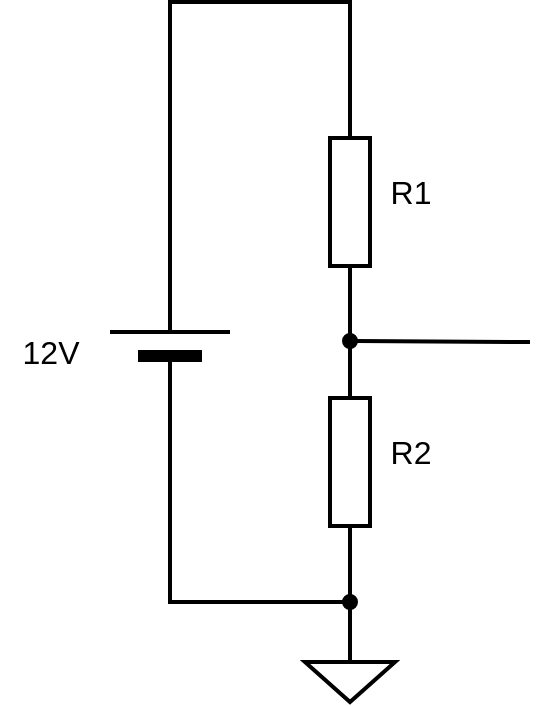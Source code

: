 <mxfile version="20.4.0" type="github"><diagram id="6Ip1teYut_m38_0-M4nT" name="Page-1"><mxGraphModel dx="1038" dy="489" grid="1" gridSize="10" guides="1" tooltips="1" connect="1" arrows="0" fold="1" page="1" pageScale="1" pageWidth="827" pageHeight="1169" math="0" shadow="0"><root><mxCell id="0"/><mxCell id="1" parent="0"/><mxCell id="g6yQdwAJG3hTJkIJJaKA-9" style="edgeStyle=orthogonalEdgeStyle;rounded=0;orthogonalLoop=1;jettySize=auto;html=1;exitX=1;exitY=0.5;exitDx=0;exitDy=0;exitPerimeter=0;entryX=0;entryY=0.5;entryDx=0;entryDy=0;entryPerimeter=0;strokeColor=#000000;strokeWidth=2;endArrow=none;endFill=0;" edge="1" parent="1" source="g6yQdwAJG3hTJkIJJaKA-1" target="g6yQdwAJG3hTJkIJJaKA-2"><mxGeometry relative="1" as="geometry"/></mxCell><mxCell id="g6yQdwAJG3hTJkIJJaKA-1" value="" style="pointerEvents=1;verticalLabelPosition=bottom;shadow=0;dashed=0;align=center;html=1;verticalAlign=top;shape=mxgraph.electrical.resistors.resistor_1;rotation=90;strokeColor=#000000;strokeWidth=2;" vertex="1" parent="1"><mxGeometry x="300" y="160" width="100" height="20" as="geometry"/></mxCell><mxCell id="g6yQdwAJG3hTJkIJJaKA-10" style="edgeStyle=orthogonalEdgeStyle;rounded=0;orthogonalLoop=1;jettySize=auto;html=1;exitX=1;exitY=0.5;exitDx=0;exitDy=0;exitPerimeter=0;entryX=0;entryY=0.5;entryDx=0;entryDy=0;entryPerimeter=0;strokeColor=#000000;strokeWidth=2;endArrow=none;endFill=0;" edge="1" parent="1" source="g6yQdwAJG3hTJkIJJaKA-2" target="g6yQdwAJG3hTJkIJJaKA-7"><mxGeometry relative="1" as="geometry"/></mxCell><mxCell id="g6yQdwAJG3hTJkIJJaKA-2" value="" style="pointerEvents=1;verticalLabelPosition=bottom;shadow=0;dashed=0;align=center;html=1;verticalAlign=top;shape=mxgraph.electrical.resistors.resistor_1;rotation=90;strokeWidth=2;" vertex="1" parent="1"><mxGeometry x="300" y="290" width="100" height="20" as="geometry"/></mxCell><mxCell id="g6yQdwAJG3hTJkIJJaKA-8" style="edgeStyle=orthogonalEdgeStyle;rounded=0;orthogonalLoop=1;jettySize=auto;html=1;exitX=1;exitY=0.5;exitDx=0;exitDy=0;exitPerimeter=0;entryX=0;entryY=0.5;entryDx=0;entryDy=0;entryPerimeter=0;strokeColor=#000000;strokeWidth=2;endArrow=none;endFill=0;" edge="1" parent="1" source="g6yQdwAJG3hTJkIJJaKA-7" target="g6yQdwAJG3hTJkIJJaKA-1"><mxGeometry relative="1" as="geometry"><Array as="points"><mxPoint x="260" y="70"/><mxPoint x="350" y="70"/></Array></mxGeometry></mxCell><mxCell id="g6yQdwAJG3hTJkIJJaKA-7" value="" style="verticalLabelPosition=bottom;shadow=0;dashed=0;align=center;fillColor=strokeColor;html=1;verticalAlign=top;strokeWidth=2;shape=mxgraph.electrical.miscellaneous.monocell_battery;strokeColor=#000000;rotation=-90;" vertex="1" parent="1"><mxGeometry x="210" y="210" width="100" height="60" as="geometry"/></mxCell><mxCell id="g6yQdwAJG3hTJkIJJaKA-12" style="edgeStyle=orthogonalEdgeStyle;rounded=0;orthogonalLoop=1;jettySize=auto;html=1;exitX=0.5;exitY=0;exitDx=0;exitDy=0;exitPerimeter=0;strokeColor=#000000;strokeWidth=2;endArrow=oval;endFill=1;" edge="1" parent="1" source="g6yQdwAJG3hTJkIJJaKA-11"><mxGeometry relative="1" as="geometry"><mxPoint x="350" y="370" as="targetPoint"/></mxGeometry></mxCell><mxCell id="g6yQdwAJG3hTJkIJJaKA-11" value="" style="pointerEvents=1;verticalLabelPosition=bottom;shadow=0;dashed=0;align=center;html=1;verticalAlign=top;shape=mxgraph.electrical.signal_sources.signal_ground;strokeColor=#000000;strokeWidth=2;" vertex="1" parent="1"><mxGeometry x="327.5" y="390" width="45" height="30" as="geometry"/></mxCell><mxCell id="g6yQdwAJG3hTJkIJJaKA-13" value="" style="edgeStyle=none;orthogonalLoop=1;jettySize=auto;html=1;rounded=0;strokeColor=#000000;strokeWidth=2;endArrow=oval;endFill=1;" edge="1" parent="1"><mxGeometry width="80" relative="1" as="geometry"><mxPoint x="440" y="240" as="sourcePoint"/><mxPoint x="350" y="239.5" as="targetPoint"/><Array as="points"/></mxGeometry></mxCell><mxCell id="g6yQdwAJG3hTJkIJJaKA-14" value="&lt;font style=&quot;font-size: 16px;&quot;&gt;R2&lt;/font&gt;" style="text;html=1;resizable=0;autosize=1;align=center;verticalAlign=middle;points=[];fillColor=none;strokeColor=none;rounded=0;strokeWidth=2;" vertex="1" parent="1"><mxGeometry x="360" y="280" width="40" height="30" as="geometry"/></mxCell><mxCell id="g6yQdwAJG3hTJkIJJaKA-15" value="&lt;font style=&quot;font-size: 16px;&quot;&gt;R1&lt;/font&gt;" style="text;html=1;resizable=0;autosize=1;align=center;verticalAlign=middle;points=[];fillColor=none;strokeColor=none;rounded=0;strokeWidth=2;" vertex="1" parent="1"><mxGeometry x="360" y="150" width="40" height="30" as="geometry"/></mxCell><mxCell id="g6yQdwAJG3hTJkIJJaKA-16" value="&lt;font style=&quot;font-size: 16px;&quot;&gt;12V&lt;/font&gt;" style="text;html=1;resizable=0;autosize=1;align=center;verticalAlign=middle;points=[];fillColor=none;strokeColor=none;rounded=0;strokeWidth=2;" vertex="1" parent="1"><mxGeometry x="175" y="230" width="50" height="30" as="geometry"/></mxCell></root></mxGraphModel></diagram></mxfile>